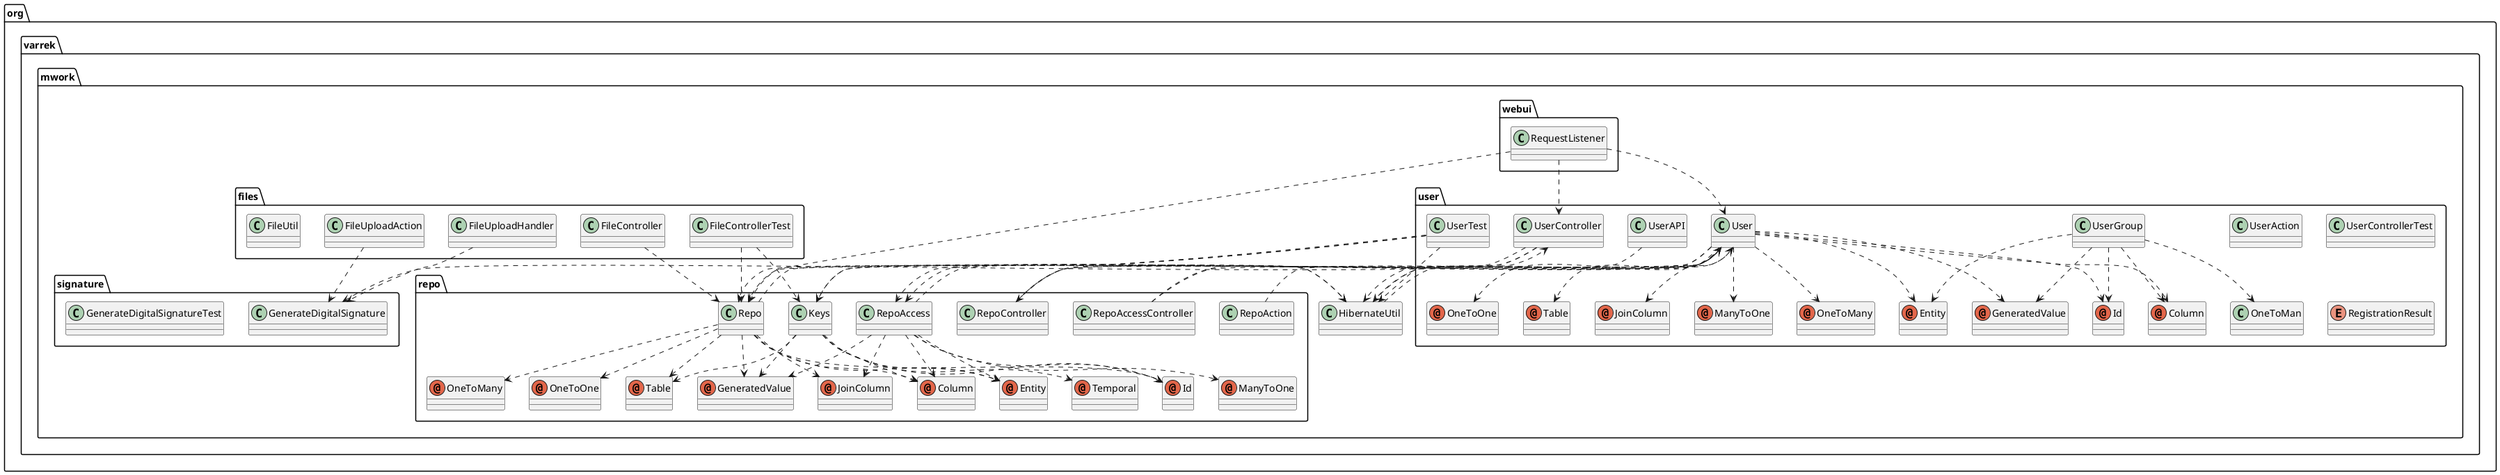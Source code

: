 @startuml
annotation org.varrek.mwork.repo.Column
annotation org.varrek.mwork.repo.Entity
annotation org.varrek.mwork.repo.GeneratedValue
annotation org.varrek.mwork.repo.Id
annotation org.varrek.mwork.repo.JoinColumn
annotation org.varrek.mwork.repo.ManyToOne
annotation org.varrek.mwork.repo.OneToMany
annotation org.varrek.mwork.repo.OneToOne
annotation org.varrek.mwork.repo.Table
annotation org.varrek.mwork.repo.Temporal
annotation org.varrek.mwork.user.Column
annotation org.varrek.mwork.user.Entity
annotation org.varrek.mwork.user.GeneratedValue
annotation org.varrek.mwork.user.Id
annotation org.varrek.mwork.user.JoinColumn
annotation org.varrek.mwork.user.ManyToOne
annotation org.varrek.mwork.user.OneToMany
annotation org.varrek.mwork.user.OneToOne
annotation org.varrek.mwork.user.Table
class org.varrek.mwork.HibernateUtil
class org.varrek.mwork.files.FileController
class org.varrek.mwork.files.FileControllerTest
class org.varrek.mwork.files.FileUploadAction
class org.varrek.mwork.files.FileUploadHandler
class org.varrek.mwork.files.FileUtil
class org.varrek.mwork.repo.Keys
class org.varrek.mwork.repo.Repo
class org.varrek.mwork.repo.RepoAccess
class org.varrek.mwork.repo.RepoAccessController
class org.varrek.mwork.repo.RepoAction
class org.varrek.mwork.repo.RepoController
class org.varrek.mwork.signature.GenerateDigitalSignature
class org.varrek.mwork.signature.GenerateDigitalSignatureTest
class org.varrek.mwork.user.User
class org.varrek.mwork.user.UserAPI
class org.varrek.mwork.user.UserAction
class org.varrek.mwork.user.UserController
class org.varrek.mwork.user.UserControllerTest
class org.varrek.mwork.user.UserGroup
class org.varrek.mwork.user.UserTest
class org.varrek.mwork.webui.RequestListener
enum org.varrek.mwork.user.RegistrationResult
org.varrek.mwork.HibernateUtil ..> org.varrek.mwork.user.User
org.varrek.mwork.HibernateUtil ..> org.varrek.mwork.user.UserController
org.varrek.mwork.files.FileController ..> org.varrek.mwork.repo.Repo
org.varrek.mwork.files.FileControllerTest ..> org.varrek.mwork.repo.Keys
org.varrek.mwork.files.FileControllerTest ..> org.varrek.mwork.repo.Repo
org.varrek.mwork.files.FileUploadAction ..> org.varrek.mwork.signature.GenerateDigitalSignature
org.varrek.mwork.files.FileUploadHandler ..> org.varrek.mwork.signature.GenerateDigitalSignature
org.varrek.mwork.repo.Keys ..> org.varrek.mwork.repo.Column
org.varrek.mwork.repo.Keys ..> org.varrek.mwork.repo.Entity
org.varrek.mwork.repo.Keys ..> org.varrek.mwork.repo.GeneratedValue
org.varrek.mwork.repo.Keys ..> org.varrek.mwork.repo.Id
org.varrek.mwork.repo.Keys ..> org.varrek.mwork.repo.Table
org.varrek.mwork.repo.Keys ..> org.varrek.mwork.repo.Temporal
org.varrek.mwork.repo.Repo ..> org.varrek.mwork.repo.Column
org.varrek.mwork.repo.Repo ..> org.varrek.mwork.repo.Entity
org.varrek.mwork.repo.Repo ..> org.varrek.mwork.repo.GeneratedValue
org.varrek.mwork.repo.Repo ..> org.varrek.mwork.repo.Id
org.varrek.mwork.repo.Repo ..> org.varrek.mwork.repo.JoinColumn
org.varrek.mwork.repo.Repo ..> org.varrek.mwork.repo.OneToMany
org.varrek.mwork.repo.Repo ..> org.varrek.mwork.repo.OneToOne
org.varrek.mwork.repo.Repo ..> org.varrek.mwork.repo.Table
org.varrek.mwork.repo.Repo ..> org.varrek.mwork.user.User
org.varrek.mwork.repo.RepoAccess ..> org.varrek.mwork.repo.Column
org.varrek.mwork.repo.RepoAccess ..> org.varrek.mwork.repo.Entity
org.varrek.mwork.repo.RepoAccess ..> org.varrek.mwork.repo.GeneratedValue
org.varrek.mwork.repo.RepoAccess ..> org.varrek.mwork.repo.Id
org.varrek.mwork.repo.RepoAccess ..> org.varrek.mwork.repo.JoinColumn
org.varrek.mwork.repo.RepoAccess ..> org.varrek.mwork.repo.ManyToOne
org.varrek.mwork.repo.RepoAccess ..> org.varrek.mwork.user.User
org.varrek.mwork.repo.RepoAccessController ..> org.varrek.mwork.HibernateUtil
org.varrek.mwork.repo.RepoAccessController ..> org.varrek.mwork.user.User
org.varrek.mwork.repo.RepoAction ..> org.varrek.mwork.user.User
org.varrek.mwork.repo.RepoController ..> org.varrek.mwork.HibernateUtil
org.varrek.mwork.repo.RepoController ..> org.varrek.mwork.user.User
org.varrek.mwork.user.User ..> org.varrek.mwork.user.Column
org.varrek.mwork.user.User ..> org.varrek.mwork.user.Entity
org.varrek.mwork.user.User ..> org.varrek.mwork.user.GeneratedValue
org.varrek.mwork.user.User ..> org.varrek.mwork.user.Id
org.varrek.mwork.user.User ..> org.varrek.mwork.user.JoinColumn
org.varrek.mwork.user.User ..> org.varrek.mwork.user.ManyToOne
org.varrek.mwork.user.User ..> org.varrek.mwork.user.OneToMany
org.varrek.mwork.user.User ..> org.varrek.mwork.user.OneToOne
org.varrek.mwork.user.User ..> org.varrek.mwork.user.Table
org.varrek.mwork.user.User ..> org.varrek.mwork.repo.Keys
org.varrek.mwork.user.User ..> org.varrek.mwork.repo.Repo
org.varrek.mwork.user.User ..> org.varrek.mwork.repo.RepoAccess
org.varrek.mwork.user.UserAPI ..> org.varrek.mwork.HibernateUtil
org.varrek.mwork.user.UserController ..> org.varrek.mwork.HibernateUtil
org.varrek.mwork.user.UserController ..> org.varrek.mwork.repo.RepoController
org.varrek.mwork.user.UserController ..> org.varrek.mwork.signature.GenerateDigitalSignature
org.varrek.mwork.user.UserGroup ..> org.varrek.mwork.user.Column
org.varrek.mwork.user.UserGroup ..> org.varrek.mwork.user.Entity
org.varrek.mwork.user.UserGroup ..> org.varrek.mwork.user.GeneratedValue
org.varrek.mwork.user.UserGroup ..> org.varrek.mwork.user.Id
org.varrek.mwork.user.UserGroup ..> org.varrek.mwork.user.OneToMan
org.varrek.mwork.user.UserTest ..> org.varrek.mwork.HibernateUtil
org.varrek.mwork.user.UserTest ..> org.varrek.mwork.repo.Keys
org.varrek.mwork.user.UserTest ..> org.varrek.mwork.repo.Repo
org.varrek.mwork.user.UserTest ..> org.varrek.mwork.repo.RepoAccess
org.varrek.mwork.webui.RequestListener ..> org.varrek.mwork.repo.Repo
org.varrek.mwork.webui.RequestListener ..> org.varrek.mwork.user.User
org.varrek.mwork.webui.RequestListener ..> org.varrek.mwork.user.UserController
@enduml